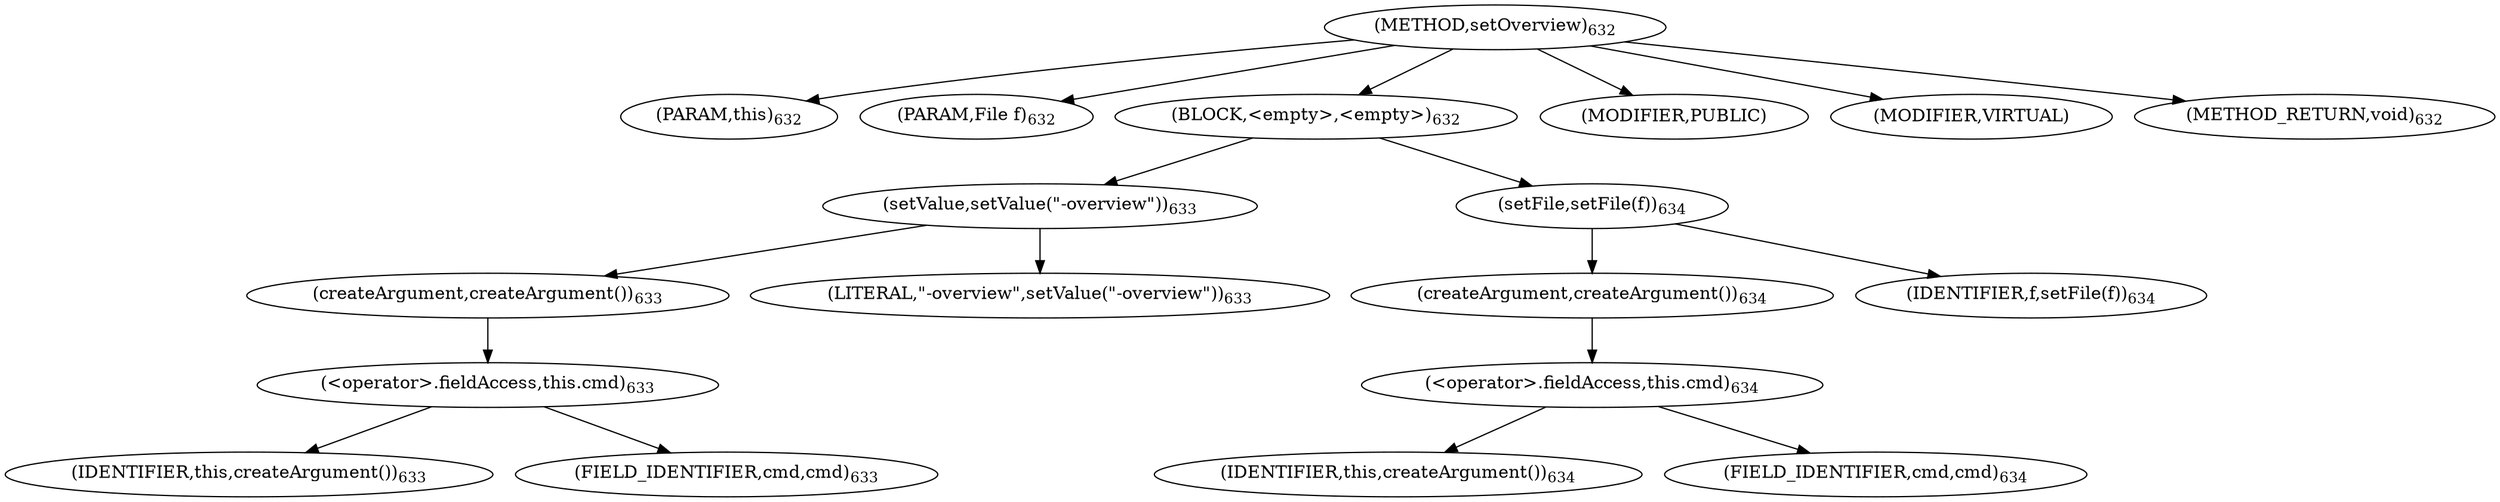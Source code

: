 digraph "setOverview" {  
"1297" [label = <(METHOD,setOverview)<SUB>632</SUB>> ]
"1298" [label = <(PARAM,this)<SUB>632</SUB>> ]
"1299" [label = <(PARAM,File f)<SUB>632</SUB>> ]
"1300" [label = <(BLOCK,&lt;empty&gt;,&lt;empty&gt;)<SUB>632</SUB>> ]
"1301" [label = <(setValue,setValue(&quot;-overview&quot;))<SUB>633</SUB>> ]
"1302" [label = <(createArgument,createArgument())<SUB>633</SUB>> ]
"1303" [label = <(&lt;operator&gt;.fieldAccess,this.cmd)<SUB>633</SUB>> ]
"1304" [label = <(IDENTIFIER,this,createArgument())<SUB>633</SUB>> ]
"1305" [label = <(FIELD_IDENTIFIER,cmd,cmd)<SUB>633</SUB>> ]
"1306" [label = <(LITERAL,&quot;-overview&quot;,setValue(&quot;-overview&quot;))<SUB>633</SUB>> ]
"1307" [label = <(setFile,setFile(f))<SUB>634</SUB>> ]
"1308" [label = <(createArgument,createArgument())<SUB>634</SUB>> ]
"1309" [label = <(&lt;operator&gt;.fieldAccess,this.cmd)<SUB>634</SUB>> ]
"1310" [label = <(IDENTIFIER,this,createArgument())<SUB>634</SUB>> ]
"1311" [label = <(FIELD_IDENTIFIER,cmd,cmd)<SUB>634</SUB>> ]
"1312" [label = <(IDENTIFIER,f,setFile(f))<SUB>634</SUB>> ]
"1313" [label = <(MODIFIER,PUBLIC)> ]
"1314" [label = <(MODIFIER,VIRTUAL)> ]
"1315" [label = <(METHOD_RETURN,void)<SUB>632</SUB>> ]
  "1297" -> "1298" 
  "1297" -> "1299" 
  "1297" -> "1300" 
  "1297" -> "1313" 
  "1297" -> "1314" 
  "1297" -> "1315" 
  "1300" -> "1301" 
  "1300" -> "1307" 
  "1301" -> "1302" 
  "1301" -> "1306" 
  "1302" -> "1303" 
  "1303" -> "1304" 
  "1303" -> "1305" 
  "1307" -> "1308" 
  "1307" -> "1312" 
  "1308" -> "1309" 
  "1309" -> "1310" 
  "1309" -> "1311" 
}
